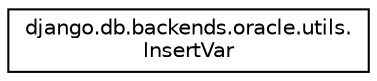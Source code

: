 digraph "Graphical Class Hierarchy"
{
 // LATEX_PDF_SIZE
  edge [fontname="Helvetica",fontsize="10",labelfontname="Helvetica",labelfontsize="10"];
  node [fontname="Helvetica",fontsize="10",shape=record];
  rankdir="LR";
  Node0 [label="django.db.backends.oracle.utils.\lInsertVar",height=0.2,width=0.4,color="black", fillcolor="white", style="filled",URL="$d9/da7/classdjango_1_1db_1_1backends_1_1oracle_1_1utils_1_1_insert_var.html",tooltip=" "];
}
